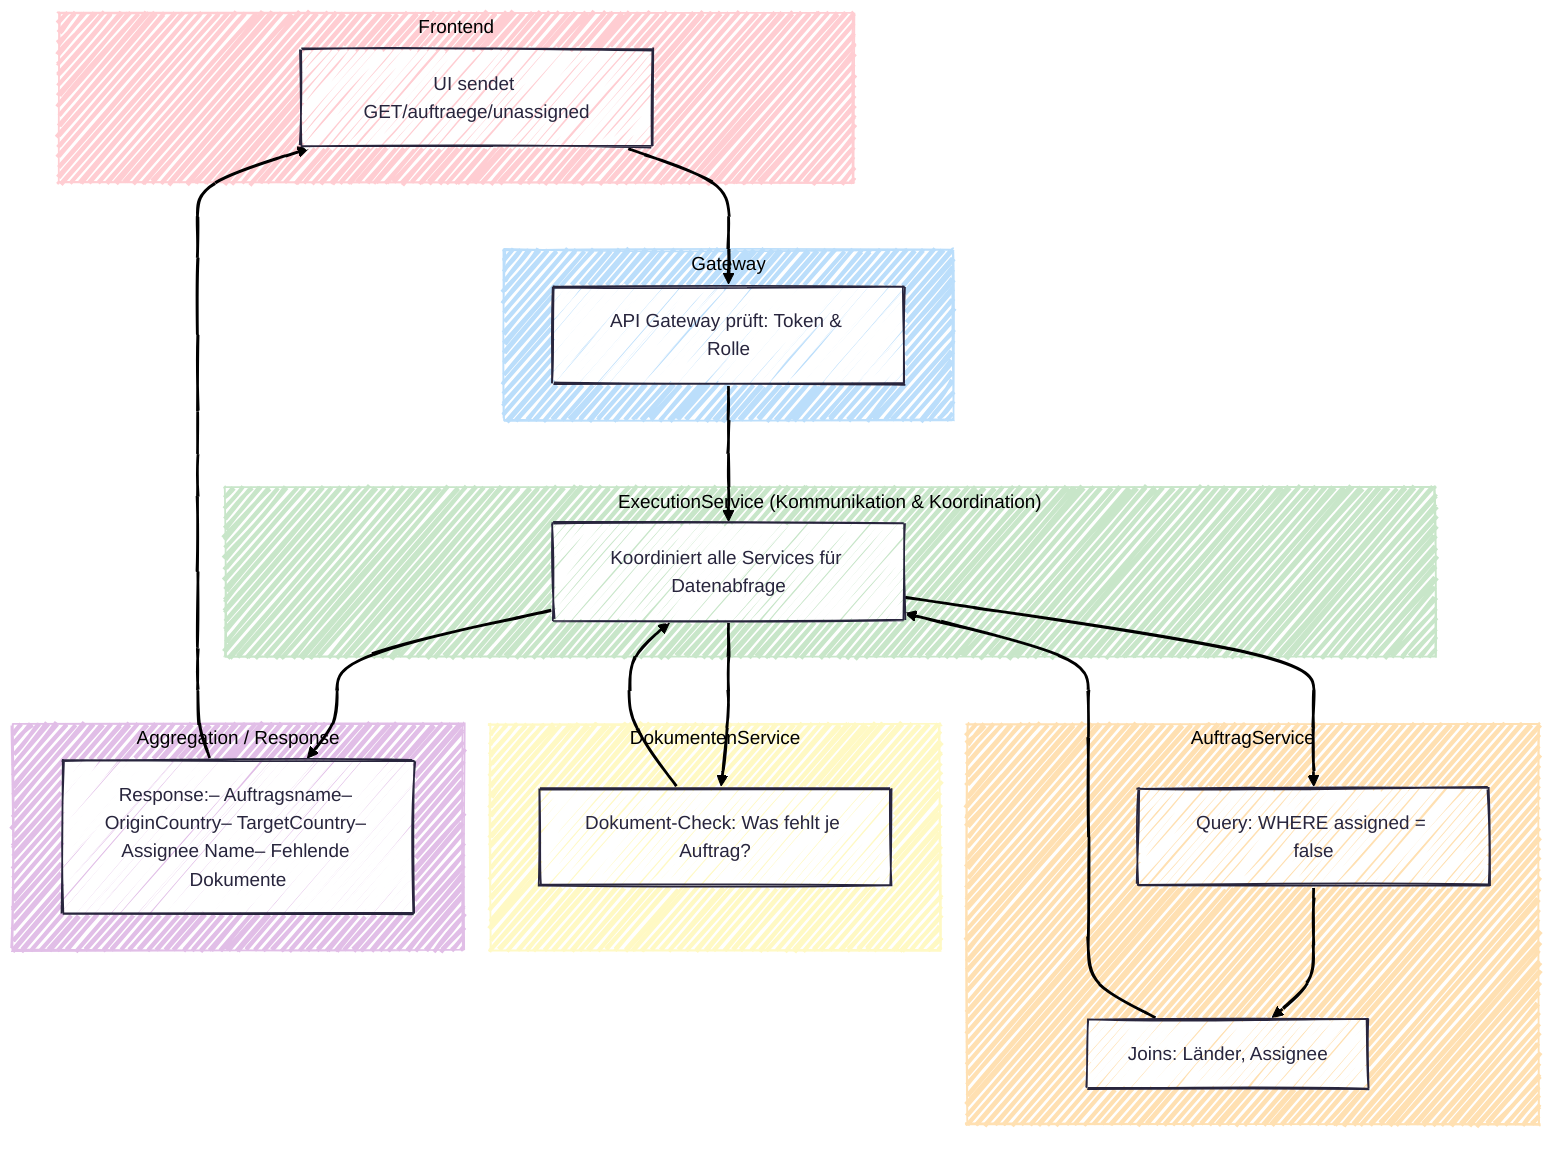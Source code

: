 ---
config:
  look: handDrawn
  theme: redux
  layout: fixed
---
flowchart TB
 subgraph Frontend["Frontend"]
        UI["UI sendet GET/auftraege/unassigned"]
  end
 subgraph Gateway["Gateway"]
        GW["API Gateway prüft: Token & Rolle"]
  end
 subgraph ExecutionService["ExecutionService (Kommunikation & Koordination)"]
        EXEC["Koordiniert alle Services für Datenabfrage"]
  end
 subgraph AuftragService["AuftragService"]
        A1["Query: WHERE assigned = false"]
        A2["Joins: Länder, Assignee"]
  end
 subgraph DokumentenService["DokumentenService"]
        D1["Dokument-Check: Was fehlt je Auftrag?"]
  end
 subgraph Aggregation["Aggregation / Response"]
        R1["Response:– Auftragsname– OriginCountry– TargetCountry– Assignee Name– Fehlende Dokumente"]
  end
    UI --> GW
    GW --> EXEC
    EXEC --> A1 & D1 & R1
    A1 --> A2
    A2 --> EXEC
    D1 --> EXEC
    R1 --> UI
    style Frontend stroke:#FFCDD2,fill:#FFCDD2
    style Gateway stroke:#BBDEFB,fill:#BBDEFB
    style ExecutionService stroke:#C8E6C9,fill:#C8E6C9
    style AuftragService stroke:#FFE0B2,fill:#FFE0B2
    style DokumentenService stroke:#FFF9C4,fill:#FFF9C4
    style Aggregation stroke:#E1BEE7,fill:#E1BEE7